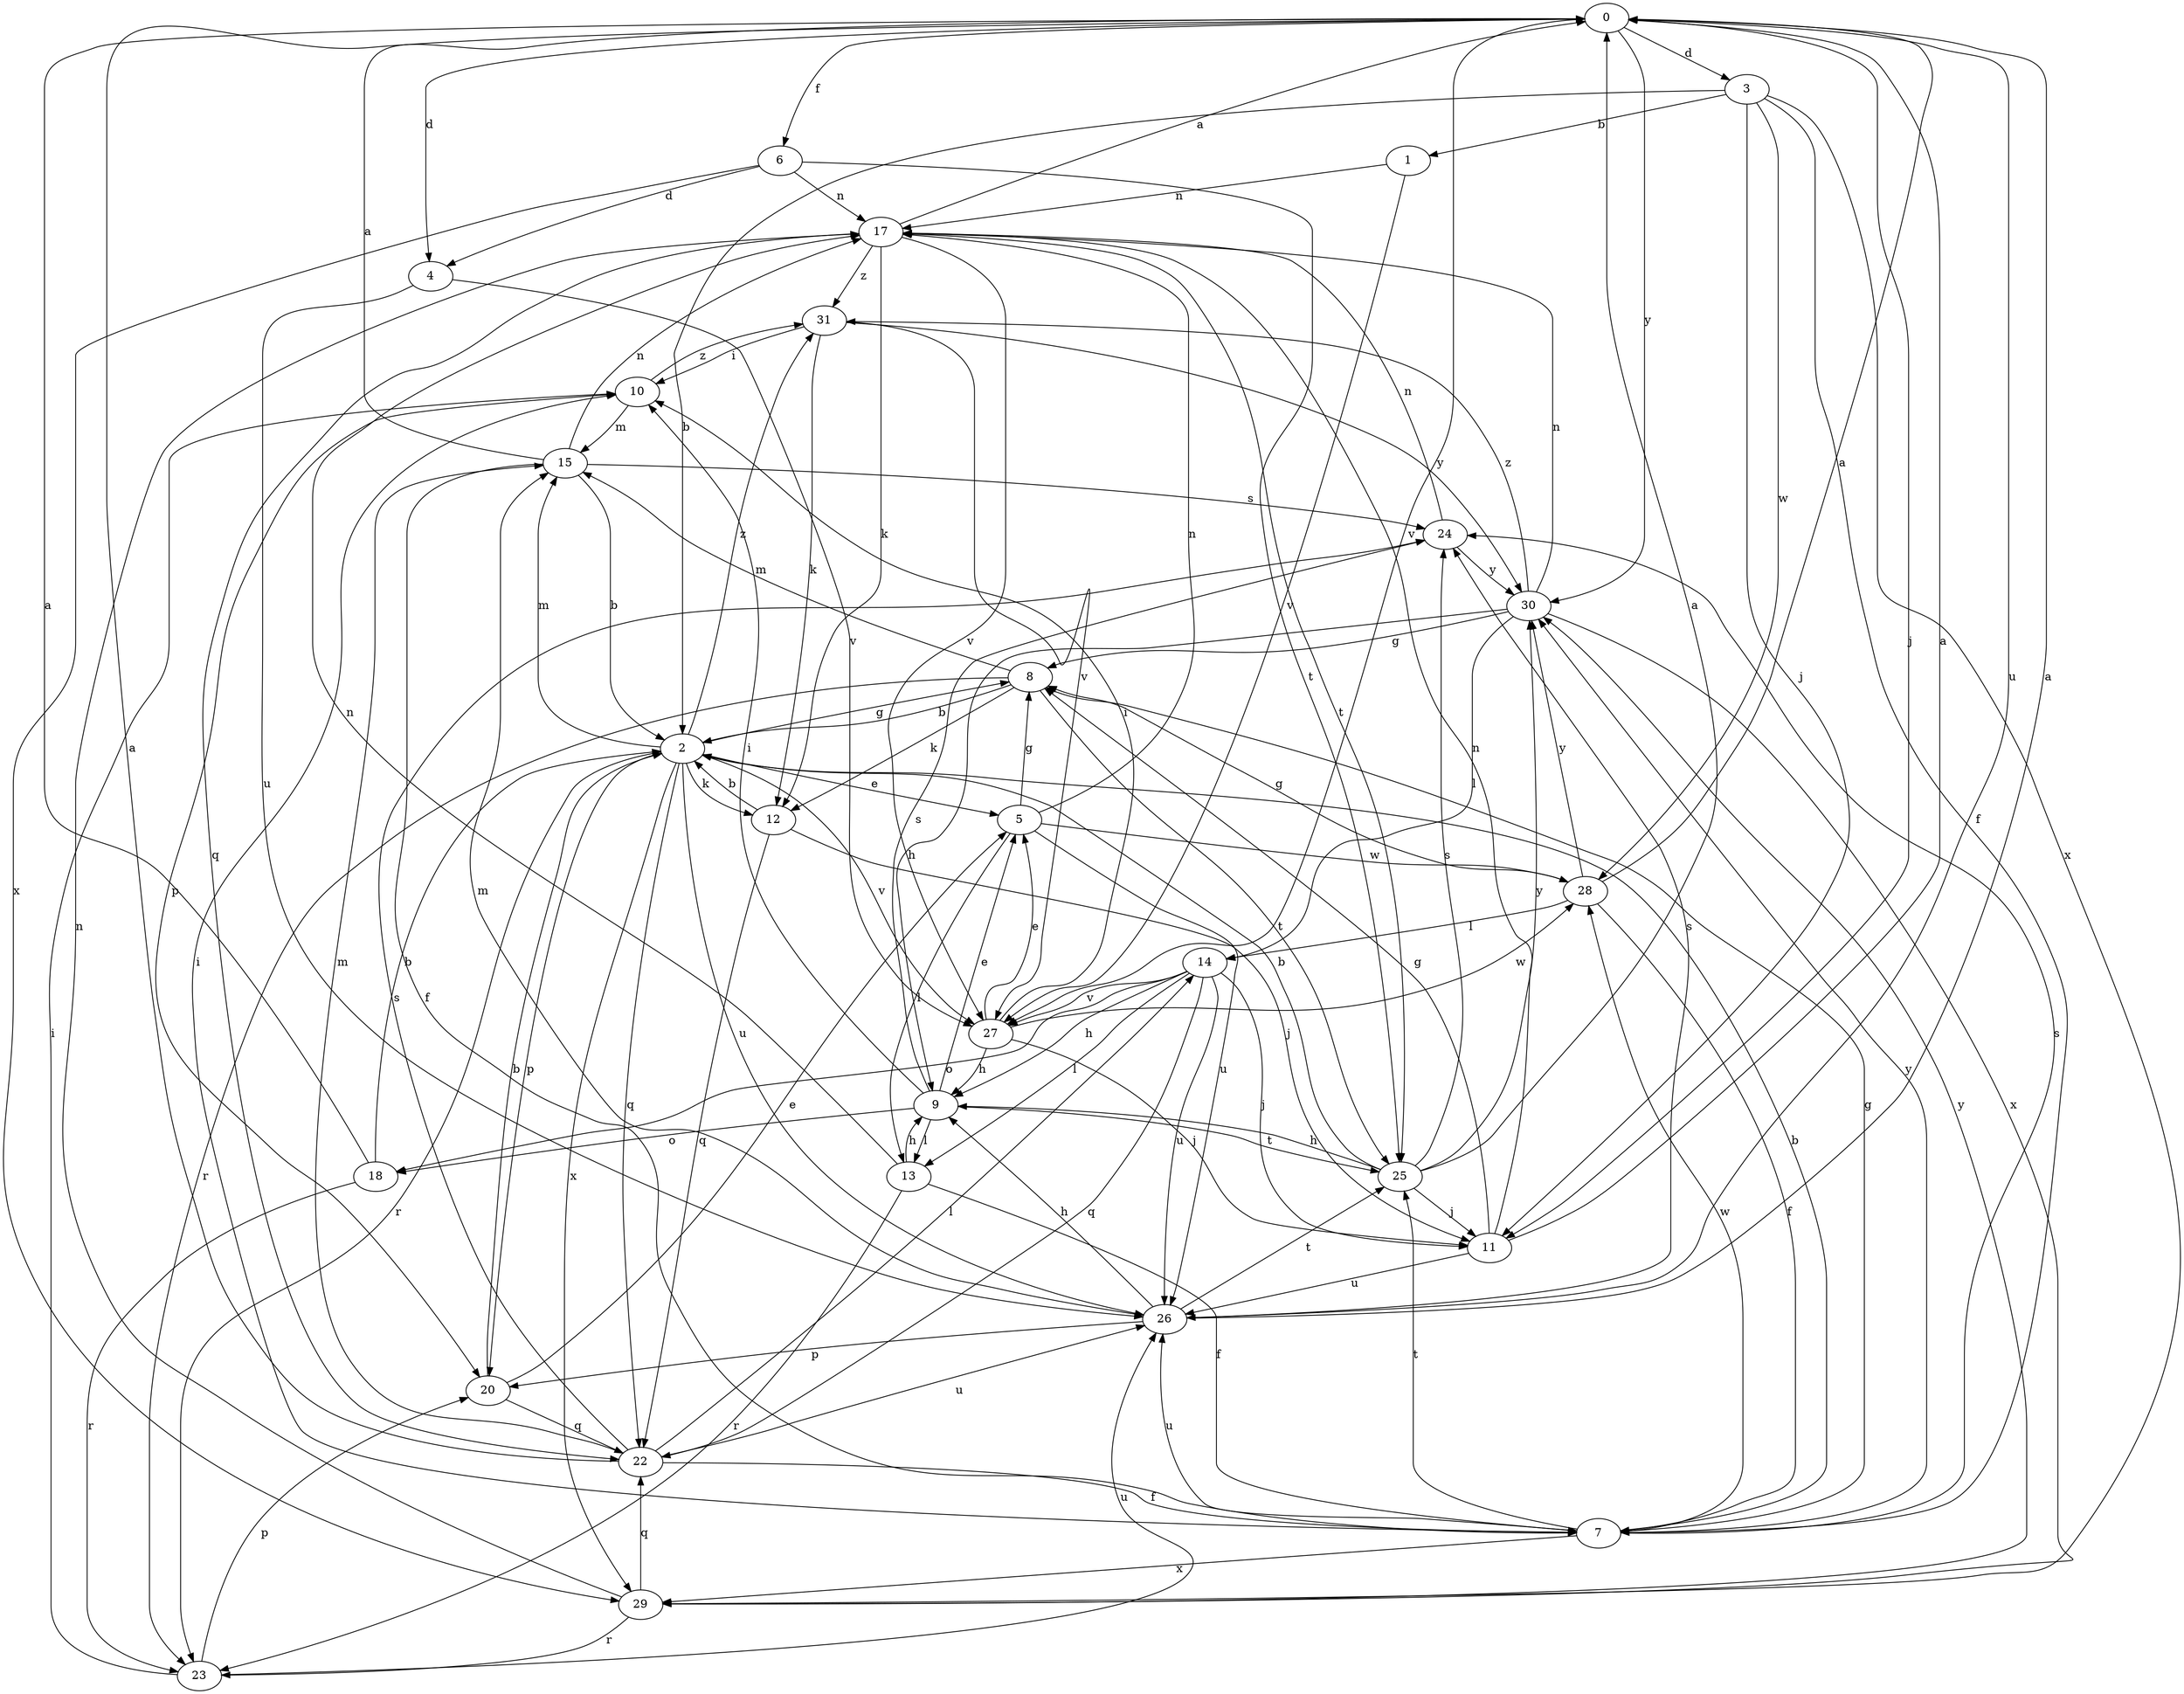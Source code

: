 strict digraph  {
0;
1;
2;
3;
4;
5;
6;
7;
8;
9;
10;
11;
12;
13;
14;
15;
17;
18;
20;
22;
23;
24;
25;
26;
27;
28;
29;
30;
31;
0 -> 3  [label=d];
0 -> 4  [label=d];
0 -> 6  [label=f];
0 -> 11  [label=j];
0 -> 26  [label=u];
0 -> 27  [label=v];
0 -> 30  [label=y];
1 -> 17  [label=n];
1 -> 27  [label=v];
2 -> 5  [label=e];
2 -> 8  [label=g];
2 -> 12  [label=k];
2 -> 15  [label=m];
2 -> 20  [label=p];
2 -> 22  [label=q];
2 -> 23  [label=r];
2 -> 26  [label=u];
2 -> 27  [label=v];
2 -> 29  [label=x];
2 -> 31  [label=z];
3 -> 1  [label=b];
3 -> 2  [label=b];
3 -> 7  [label=f];
3 -> 11  [label=j];
3 -> 28  [label=w];
3 -> 29  [label=x];
4 -> 26  [label=u];
4 -> 27  [label=v];
5 -> 8  [label=g];
5 -> 13  [label=l];
5 -> 17  [label=n];
5 -> 26  [label=u];
5 -> 28  [label=w];
6 -> 4  [label=d];
6 -> 17  [label=n];
6 -> 25  [label=t];
6 -> 29  [label=x];
7 -> 2  [label=b];
7 -> 8  [label=g];
7 -> 10  [label=i];
7 -> 24  [label=s];
7 -> 25  [label=t];
7 -> 26  [label=u];
7 -> 28  [label=w];
7 -> 29  [label=x];
7 -> 30  [label=y];
8 -> 2  [label=b];
8 -> 12  [label=k];
8 -> 15  [label=m];
8 -> 23  [label=r];
8 -> 25  [label=t];
9 -> 5  [label=e];
9 -> 10  [label=i];
9 -> 13  [label=l];
9 -> 18  [label=o];
9 -> 24  [label=s];
9 -> 25  [label=t];
10 -> 15  [label=m];
10 -> 20  [label=p];
10 -> 31  [label=z];
11 -> 0  [label=a];
11 -> 8  [label=g];
11 -> 17  [label=n];
11 -> 26  [label=u];
12 -> 2  [label=b];
12 -> 11  [label=j];
12 -> 22  [label=q];
13 -> 7  [label=f];
13 -> 9  [label=h];
13 -> 17  [label=n];
13 -> 23  [label=r];
14 -> 9  [label=h];
14 -> 11  [label=j];
14 -> 13  [label=l];
14 -> 18  [label=o];
14 -> 22  [label=q];
14 -> 26  [label=u];
14 -> 27  [label=v];
15 -> 0  [label=a];
15 -> 2  [label=b];
15 -> 7  [label=f];
15 -> 17  [label=n];
15 -> 24  [label=s];
17 -> 0  [label=a];
17 -> 12  [label=k];
17 -> 22  [label=q];
17 -> 25  [label=t];
17 -> 27  [label=v];
17 -> 31  [label=z];
18 -> 0  [label=a];
18 -> 2  [label=b];
18 -> 23  [label=r];
20 -> 2  [label=b];
20 -> 5  [label=e];
20 -> 22  [label=q];
22 -> 0  [label=a];
22 -> 7  [label=f];
22 -> 14  [label=l];
22 -> 15  [label=m];
22 -> 24  [label=s];
22 -> 26  [label=u];
23 -> 10  [label=i];
23 -> 20  [label=p];
23 -> 26  [label=u];
24 -> 17  [label=n];
24 -> 30  [label=y];
25 -> 0  [label=a];
25 -> 2  [label=b];
25 -> 9  [label=h];
25 -> 11  [label=j];
25 -> 24  [label=s];
25 -> 30  [label=y];
26 -> 0  [label=a];
26 -> 9  [label=h];
26 -> 15  [label=m];
26 -> 20  [label=p];
26 -> 24  [label=s];
26 -> 25  [label=t];
27 -> 5  [label=e];
27 -> 9  [label=h];
27 -> 10  [label=i];
27 -> 11  [label=j];
27 -> 28  [label=w];
28 -> 0  [label=a];
28 -> 7  [label=f];
28 -> 8  [label=g];
28 -> 14  [label=l];
28 -> 30  [label=y];
29 -> 17  [label=n];
29 -> 22  [label=q];
29 -> 23  [label=r];
29 -> 30  [label=y];
30 -> 8  [label=g];
30 -> 9  [label=h];
30 -> 14  [label=l];
30 -> 17  [label=n];
30 -> 29  [label=x];
30 -> 31  [label=z];
31 -> 10  [label=i];
31 -> 12  [label=k];
31 -> 27  [label=v];
31 -> 30  [label=y];
}
